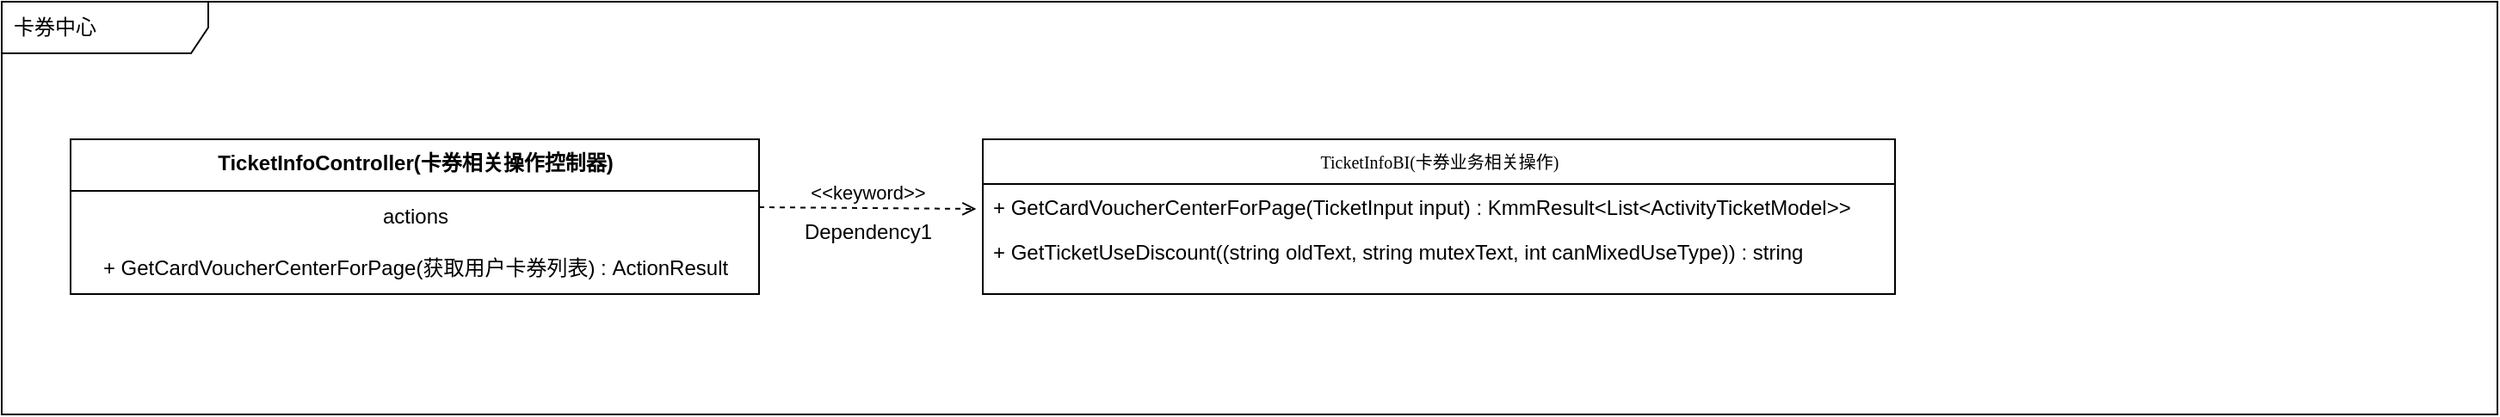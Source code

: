 <mxfile version="15.7.3" type="github">
  <diagram id="C5RBs43oDa-KdzZeNtuy" name="Page-1">
    <mxGraphModel dx="1422" dy="804" grid="1" gridSize="10" guides="1" tooltips="1" connect="1" arrows="1" fold="1" page="1" pageScale="1" pageWidth="827" pageHeight="1169" math="0" shadow="0">
      <root>
        <mxCell id="WIyWlLk6GJQsqaUBKTNV-0" />
        <mxCell id="WIyWlLk6GJQsqaUBKTNV-1" parent="WIyWlLk6GJQsqaUBKTNV-0" />
        <mxCell id="Fp4EpNFuOI2YgD185gYQ-0" value="卡券中心" style="shape=umlFrame;whiteSpace=wrap;html=1;width=120;height=30;boundedLbl=1;verticalAlign=middle;align=left;spacingLeft=5;" vertex="1" parent="WIyWlLk6GJQsqaUBKTNV-1">
          <mxGeometry x="40" y="80" width="1450" height="240" as="geometry" />
        </mxCell>
        <mxCell id="Fp4EpNFuOI2YgD185gYQ-1" value="TicketInfoController(卡券相关操作控制器)" style="swimlane;fontStyle=1;align=center;verticalAlign=top;childLayout=stackLayout;horizontal=1;startSize=30;horizontalStack=0;resizeParent=1;resizeParentMax=0;resizeLast=0;collapsible=0;marginBottom=0;html=1;fillColor=default;" vertex="1" parent="WIyWlLk6GJQsqaUBKTNV-1">
          <mxGeometry x="80" y="160" width="400" height="90" as="geometry" />
        </mxCell>
        <mxCell id="Fp4EpNFuOI2YgD185gYQ-2" value="actions" style="html=1;strokeColor=none;fillColor=none;align=center;verticalAlign=middle;spacingLeft=4;spacingRight=4;rotatable=0;points=[[0,0.5],[1,0.5]];resizeWidth=1;" vertex="1" parent="Fp4EpNFuOI2YgD185gYQ-1">
          <mxGeometry y="30" width="400" height="30" as="geometry" />
        </mxCell>
        <mxCell id="Fp4EpNFuOI2YgD185gYQ-3" value="+ GetCardVoucherCenterForPage(获取用户卡券列表) :&amp;nbsp;ActionResult" style="html=1;strokeColor=none;fillColor=none;align=center;verticalAlign=middle;spacingLeft=4;spacingRight=4;rotatable=0;points=[[0,0.5],[1,0.5]];resizeWidth=1;" vertex="1" parent="Fp4EpNFuOI2YgD185gYQ-1">
          <mxGeometry y="60" width="400" height="30" as="geometry" />
        </mxCell>
        <mxCell id="Fp4EpNFuOI2YgD185gYQ-7" value="TicketInfoBI(卡券业务相关操作)" style="swimlane;html=1;fontStyle=0;childLayout=stackLayout;horizontal=1;startSize=26;fillColor=none;horizontalStack=0;resizeParent=1;resizeLast=0;collapsible=1;marginBottom=0;swimlaneFillColor=#ffffff;rounded=0;shadow=0;comic=0;labelBackgroundColor=none;strokeWidth=1;fontFamily=Verdana;fontSize=10;align=center;" vertex="1" parent="WIyWlLk6GJQsqaUBKTNV-1">
          <mxGeometry x="610" y="160" width="530" height="90" as="geometry" />
        </mxCell>
        <mxCell id="Fp4EpNFuOI2YgD185gYQ-8" value="&lt;span&gt;+ GetCardVoucherCenterForPage(TicketInput input)&amp;nbsp;:&amp;nbsp;&lt;/span&gt;KmmResult&amp;lt;List&amp;lt;ActivityTicketModel&amp;gt;&amp;gt;" style="text;html=1;strokeColor=none;fillColor=none;align=left;verticalAlign=top;spacingLeft=4;spacingRight=4;whiteSpace=wrap;overflow=hidden;rotatable=0;points=[[0,0.5],[1,0.5]];portConstraint=eastwest;" vertex="1" parent="Fp4EpNFuOI2YgD185gYQ-7">
          <mxGeometry y="26" width="530" height="26" as="geometry" />
        </mxCell>
        <mxCell id="Fp4EpNFuOI2YgD185gYQ-9" value="&lt;span&gt;+ GetTicketUseDiscount((string oldText, string mutexText, int canMixedUseType))&amp;nbsp;:&amp;nbsp;&lt;/span&gt;string" style="text;html=1;strokeColor=none;fillColor=none;align=left;verticalAlign=top;spacingLeft=4;spacingRight=4;whiteSpace=wrap;overflow=hidden;rotatable=0;points=[[0,0.5],[1,0.5]];portConstraint=eastwest;" vertex="1" parent="Fp4EpNFuOI2YgD185gYQ-7">
          <mxGeometry y="52" width="530" height="26" as="geometry" />
        </mxCell>
        <mxCell id="Fp4EpNFuOI2YgD185gYQ-10" value="&amp;lt;&amp;lt;keyword&amp;gt;&amp;gt;" style="endArrow=open;html=1;rounded=0;align=center;verticalAlign=bottom;dashed=1;endFill=0;labelBackgroundColor=none;entryX=0;entryY=0.5;entryDx=0;entryDy=0;exitX=1.014;exitY=0.3;exitDx=0;exitDy=0;exitPerimeter=0;" edge="1" parent="WIyWlLk6GJQsqaUBKTNV-1">
          <mxGeometry relative="1" as="geometry">
            <mxPoint x="480" y="199.5" as="sourcePoint" />
            <mxPoint x="606.22" y="200.5" as="targetPoint" />
          </mxGeometry>
        </mxCell>
        <mxCell id="Fp4EpNFuOI2YgD185gYQ-11" value="Dependency1" style="resizable=0;html=1;align=center;verticalAlign=top;labelBackgroundColor=none;fillColor=default;" connectable="0" vertex="1" parent="Fp4EpNFuOI2YgD185gYQ-10">
          <mxGeometry relative="1" as="geometry" />
        </mxCell>
      </root>
    </mxGraphModel>
  </diagram>
</mxfile>
